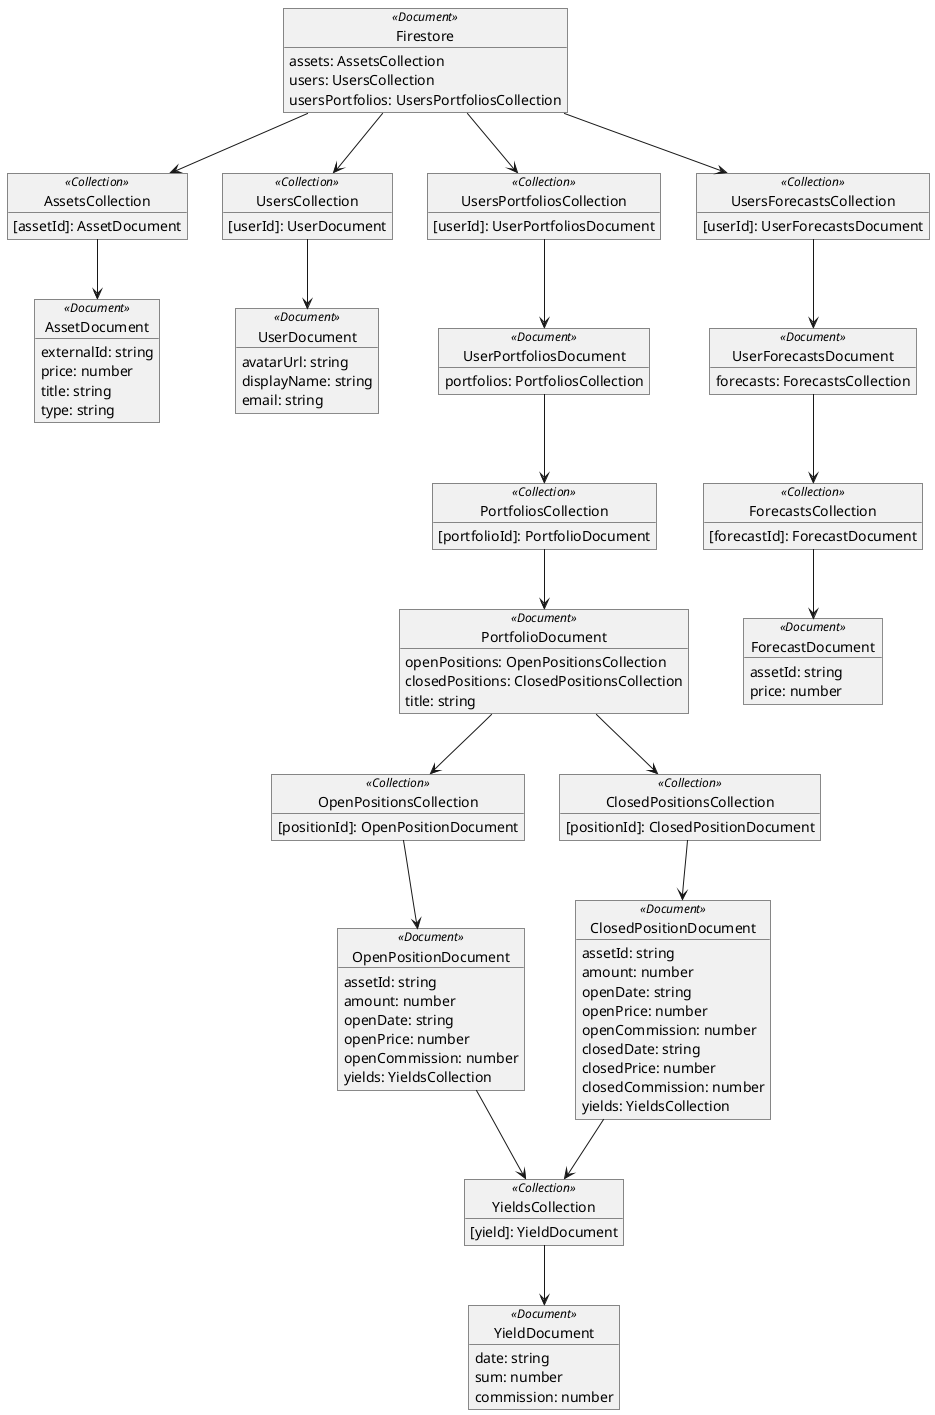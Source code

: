 @startuml

object Firestore <<Document>> {
    assets: AssetsCollection
    users: UsersCollection
    usersPortfolios: UsersPortfoliosCollection
}

object AssetsCollection <<Collection>> {
    [assetId]: AssetDocument
}

object AssetDocument <<Document>> {
    externalId: string
    price: number
    title: string
    type: string
}

object UsersCollection <<Collection>> {
    [userId]: UserDocument
}

object UserDocument <<Document>> {
    avatarUrl: string
    displayName: string
    email: string
}

object UsersPortfoliosCollection <<Collection>> {
    [userId]: UserPortfoliosDocument
}

object UserPortfoliosDocument <<Document>> {
    portfolios: PortfoliosCollection
}

object PortfoliosCollection <<Collection>> {
    [portfolioId]: PortfolioDocument
}

object PortfolioDocument <<Document>> {
    openPositions: OpenPositionsCollection
    closedPositions: ClosedPositionsCollection
    title: string
}

object OpenPositionsCollection <<Collection>> {
    [positionId]: OpenPositionDocument
}

object OpenPositionDocument <<Document>> {
    assetId: string
    amount: number
    openDate: string
    openPrice: number
    openCommission: number
    yields: YieldsCollection
}

object ClosedPositionsCollection <<Collection>> {
    [positionId]: ClosedPositionDocument
}

object ClosedPositionDocument <<Document>> {
    assetId: string
    amount: number
    openDate: string
    openPrice: number
    openCommission: number
    closedDate: string
    closedPrice: number
    closedCommission: number
    yields: YieldsCollection
}

object YieldsCollection <<Collection>> {
    [yield]: YieldDocument
}

object YieldDocument <<Document>> {
    date: string
    sum: number
    commission: number
}

object UsersForecastsCollection <<Collection>> {
    [userId]: UserForecastsDocument
}

object UserForecastsDocument <<Document>> {
    forecasts: ForecastsCollection
}

object ForecastsCollection <<Collection>> {
    [forecastId]: ForecastDocument
}

object ForecastDocument <<Document>> {
    assetId: string
    price: number
}

Firestore --> AssetsCollection
AssetsCollection --> AssetDocument

Firestore --> UsersCollection
UsersCollection --> UserDocument

Firestore --> UsersPortfoliosCollection
UsersPortfoliosCollection --> UserPortfoliosDocument
UserPortfoliosDocument --> PortfoliosCollection
PortfoliosCollection --> PortfolioDocument
PortfolioDocument --> OpenPositionsCollection
OpenPositionsCollection --> OpenPositionDocument
PortfolioDocument --> ClosedPositionsCollection
ClosedPositionsCollection --> ClosedPositionDocument
OpenPositionDocument --> YieldsCollection
ClosedPositionDocument --> YieldsCollection
YieldsCollection --> YieldDocument

Firestore --> UsersForecastsCollection
UsersForecastsCollection --> UserForecastsDocument
UserForecastsDocument --> ForecastsCollection
ForecastsCollection --> ForecastDocument

@enduml

